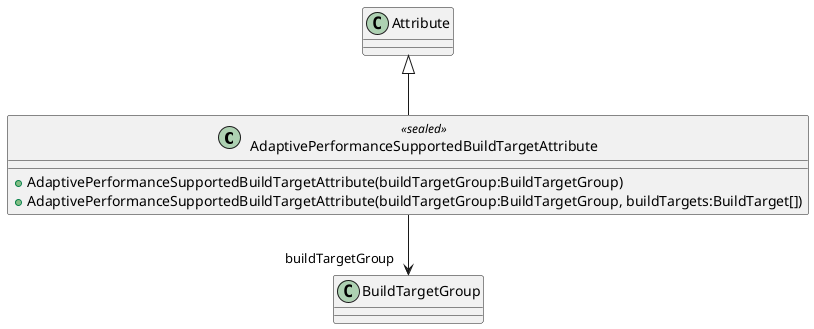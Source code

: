 @startuml
class AdaptivePerformanceSupportedBuildTargetAttribute <<sealed>> {
    + AdaptivePerformanceSupportedBuildTargetAttribute(buildTargetGroup:BuildTargetGroup)
    + AdaptivePerformanceSupportedBuildTargetAttribute(buildTargetGroup:BuildTargetGroup, buildTargets:BuildTarget[])
}
Attribute <|-- AdaptivePerformanceSupportedBuildTargetAttribute
AdaptivePerformanceSupportedBuildTargetAttribute --> "buildTargetGroup" BuildTargetGroup
@enduml
